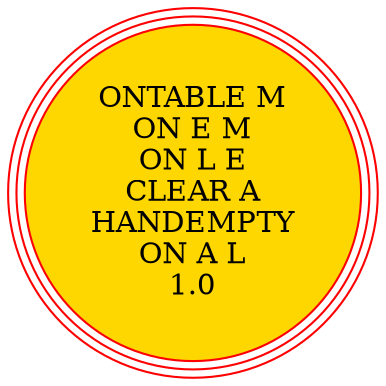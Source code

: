 digraph {
"ONTABLE M\nON E M\nON L E\nCLEAR A\nHANDEMPTY\nON A L\n1.0\n" [shape=circle, style=filled color=red, fillcolor=gold, peripheries=3];
"ONTABLE M\nON E M\nON L E\nCLEAR A\nHANDEMPTY\nON A L\n1.0\n" [shape=circle, style=filled color=red, fillcolor=gold, peripheries=3];
}
